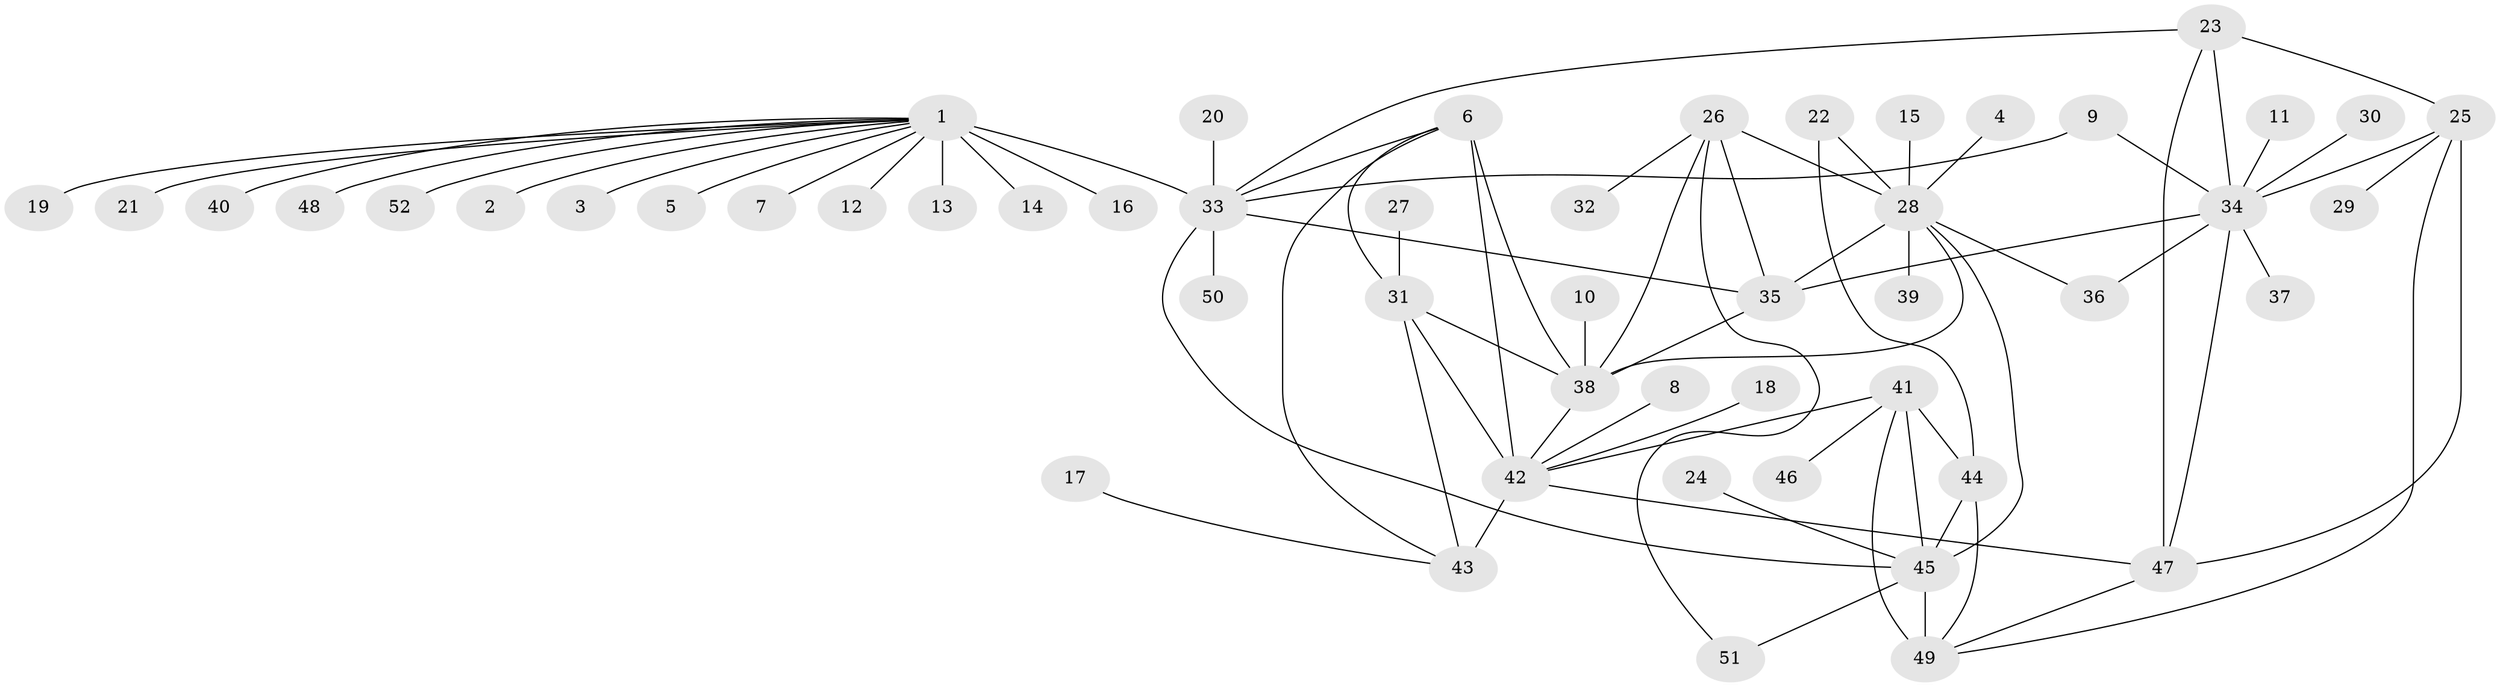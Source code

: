 // original degree distribution, {10: 0.05384615384615385, 7: 0.046153846153846156, 9: 0.046153846153846156, 8: 0.03076923076923077, 12: 0.007692307692307693, 5: 0.023076923076923078, 14: 0.007692307692307693, 15: 0.007692307692307693, 6: 0.007692307692307693, 2: 0.16923076923076924, 1: 0.5769230769230769, 3: 0.023076923076923078}
// Generated by graph-tools (version 1.1) at 2025/37/03/04/25 23:37:44]
// undirected, 52 vertices, 76 edges
graph export_dot {
  node [color=gray90,style=filled];
  1;
  2;
  3;
  4;
  5;
  6;
  7;
  8;
  9;
  10;
  11;
  12;
  13;
  14;
  15;
  16;
  17;
  18;
  19;
  20;
  21;
  22;
  23;
  24;
  25;
  26;
  27;
  28;
  29;
  30;
  31;
  32;
  33;
  34;
  35;
  36;
  37;
  38;
  39;
  40;
  41;
  42;
  43;
  44;
  45;
  46;
  47;
  48;
  49;
  50;
  51;
  52;
  1 -- 2 [weight=1.0];
  1 -- 3 [weight=1.0];
  1 -- 5 [weight=1.0];
  1 -- 7 [weight=1.0];
  1 -- 12 [weight=1.0];
  1 -- 13 [weight=1.0];
  1 -- 14 [weight=1.0];
  1 -- 16 [weight=1.0];
  1 -- 19 [weight=1.0];
  1 -- 21 [weight=1.0];
  1 -- 33 [weight=8.0];
  1 -- 40 [weight=1.0];
  1 -- 48 [weight=1.0];
  1 -- 52 [weight=1.0];
  4 -- 28 [weight=1.0];
  6 -- 31 [weight=1.0];
  6 -- 33 [weight=1.0];
  6 -- 38 [weight=1.0];
  6 -- 42 [weight=3.0];
  6 -- 43 [weight=1.0];
  8 -- 42 [weight=1.0];
  9 -- 33 [weight=1.0];
  9 -- 34 [weight=1.0];
  10 -- 38 [weight=1.0];
  11 -- 34 [weight=1.0];
  15 -- 28 [weight=1.0];
  17 -- 43 [weight=1.0];
  18 -- 42 [weight=1.0];
  20 -- 33 [weight=1.0];
  22 -- 28 [weight=1.0];
  22 -- 44 [weight=1.0];
  23 -- 25 [weight=3.0];
  23 -- 33 [weight=1.0];
  23 -- 34 [weight=3.0];
  23 -- 47 [weight=3.0];
  24 -- 45 [weight=1.0];
  25 -- 29 [weight=1.0];
  25 -- 34 [weight=1.0];
  25 -- 47 [weight=1.0];
  25 -- 49 [weight=1.0];
  26 -- 28 [weight=3.0];
  26 -- 32 [weight=1.0];
  26 -- 35 [weight=3.0];
  26 -- 38 [weight=4.0];
  26 -- 51 [weight=1.0];
  27 -- 31 [weight=1.0];
  28 -- 35 [weight=1.0];
  28 -- 36 [weight=1.0];
  28 -- 38 [weight=1.0];
  28 -- 39 [weight=1.0];
  28 -- 45 [weight=1.0];
  30 -- 34 [weight=1.0];
  31 -- 38 [weight=1.0];
  31 -- 42 [weight=3.0];
  31 -- 43 [weight=1.0];
  33 -- 35 [weight=1.0];
  33 -- 45 [weight=1.0];
  33 -- 50 [weight=1.0];
  34 -- 35 [weight=2.0];
  34 -- 36 [weight=1.0];
  34 -- 37 [weight=1.0];
  34 -- 47 [weight=1.0];
  35 -- 38 [weight=1.0];
  38 -- 42 [weight=1.0];
  41 -- 42 [weight=1.0];
  41 -- 44 [weight=1.0];
  41 -- 45 [weight=3.0];
  41 -- 46 [weight=1.0];
  41 -- 49 [weight=1.0];
  42 -- 43 [weight=3.0];
  42 -- 47 [weight=1.0];
  44 -- 45 [weight=3.0];
  44 -- 49 [weight=1.0];
  45 -- 49 [weight=3.0];
  45 -- 51 [weight=1.0];
  47 -- 49 [weight=1.0];
}
